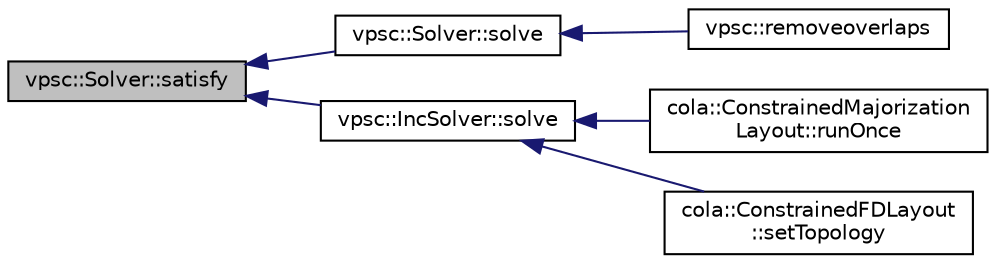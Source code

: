 digraph "vpsc::Solver::satisfy"
{
  edge [fontname="Helvetica",fontsize="10",labelfontname="Helvetica",labelfontsize="10"];
  node [fontname="Helvetica",fontsize="10",shape=record];
  rankdir="LR";
  Node16 [label="vpsc::Solver::satisfy",height=0.2,width=0.4,color="black", fillcolor="grey75", style="filled", fontcolor="black"];
  Node16 -> Node17 [dir="back",color="midnightblue",fontsize="10",style="solid",fontname="Helvetica"];
  Node17 [label="vpsc::Solver::solve",height=0.2,width=0.4,color="black", fillcolor="white", style="filled",URL="$classvpsc_1_1Solver.html#a9dceaa66aa7d4ed9576dbbf0d1219558",tooltip="Results in an optimum solution subject to the constraints. "];
  Node17 -> Node18 [dir="back",color="midnightblue",fontsize="10",style="solid",fontname="Helvetica"];
  Node18 [label="vpsc::removeoverlaps",height=0.2,width=0.4,color="black", fillcolor="white", style="filled",URL="$namespacevpsc.html#aeffe24e36fd546efbff7449cf33d1208",tooltip="Uses VPSC to remove overlaps between rectangles. "];
  Node16 -> Node19 [dir="back",color="midnightblue",fontsize="10",style="solid",fontname="Helvetica"];
  Node19 [label="vpsc::IncSolver::solve",height=0.2,width=0.4,color="black", fillcolor="white", style="filled",URL="$classvpsc_1_1IncSolver.html#a4a0358650a2dbe957ae9a42a3e4f8d92",tooltip="Results in an optimum solution subject to the constraints. "];
  Node19 -> Node20 [dir="back",color="midnightblue",fontsize="10",style="solid",fontname="Helvetica"];
  Node20 [label="cola::ConstrainedMajorization\lLayout::runOnce",height=0.2,width=0.4,color="black", fillcolor="white", style="filled",URL="$classcola_1_1ConstrainedMajorizationLayout.html#a1ce82962e02ca45c5496938192c9e2ab",tooltip="Same as run(), but only applies one iteration. "];
  Node19 -> Node21 [dir="back",color="midnightblue",fontsize="10",style="solid",fontname="Helvetica"];
  Node21 [label="cola::ConstrainedFDLayout\l::setTopology",height=0.2,width=0.4,color="black", fillcolor="white", style="filled",URL="$classcola_1_1ConstrainedFDLayout.html#a68fa10af949c5617a69152fba7995fba",tooltip="Set an addon for doing topology preserving layout. "];
}
